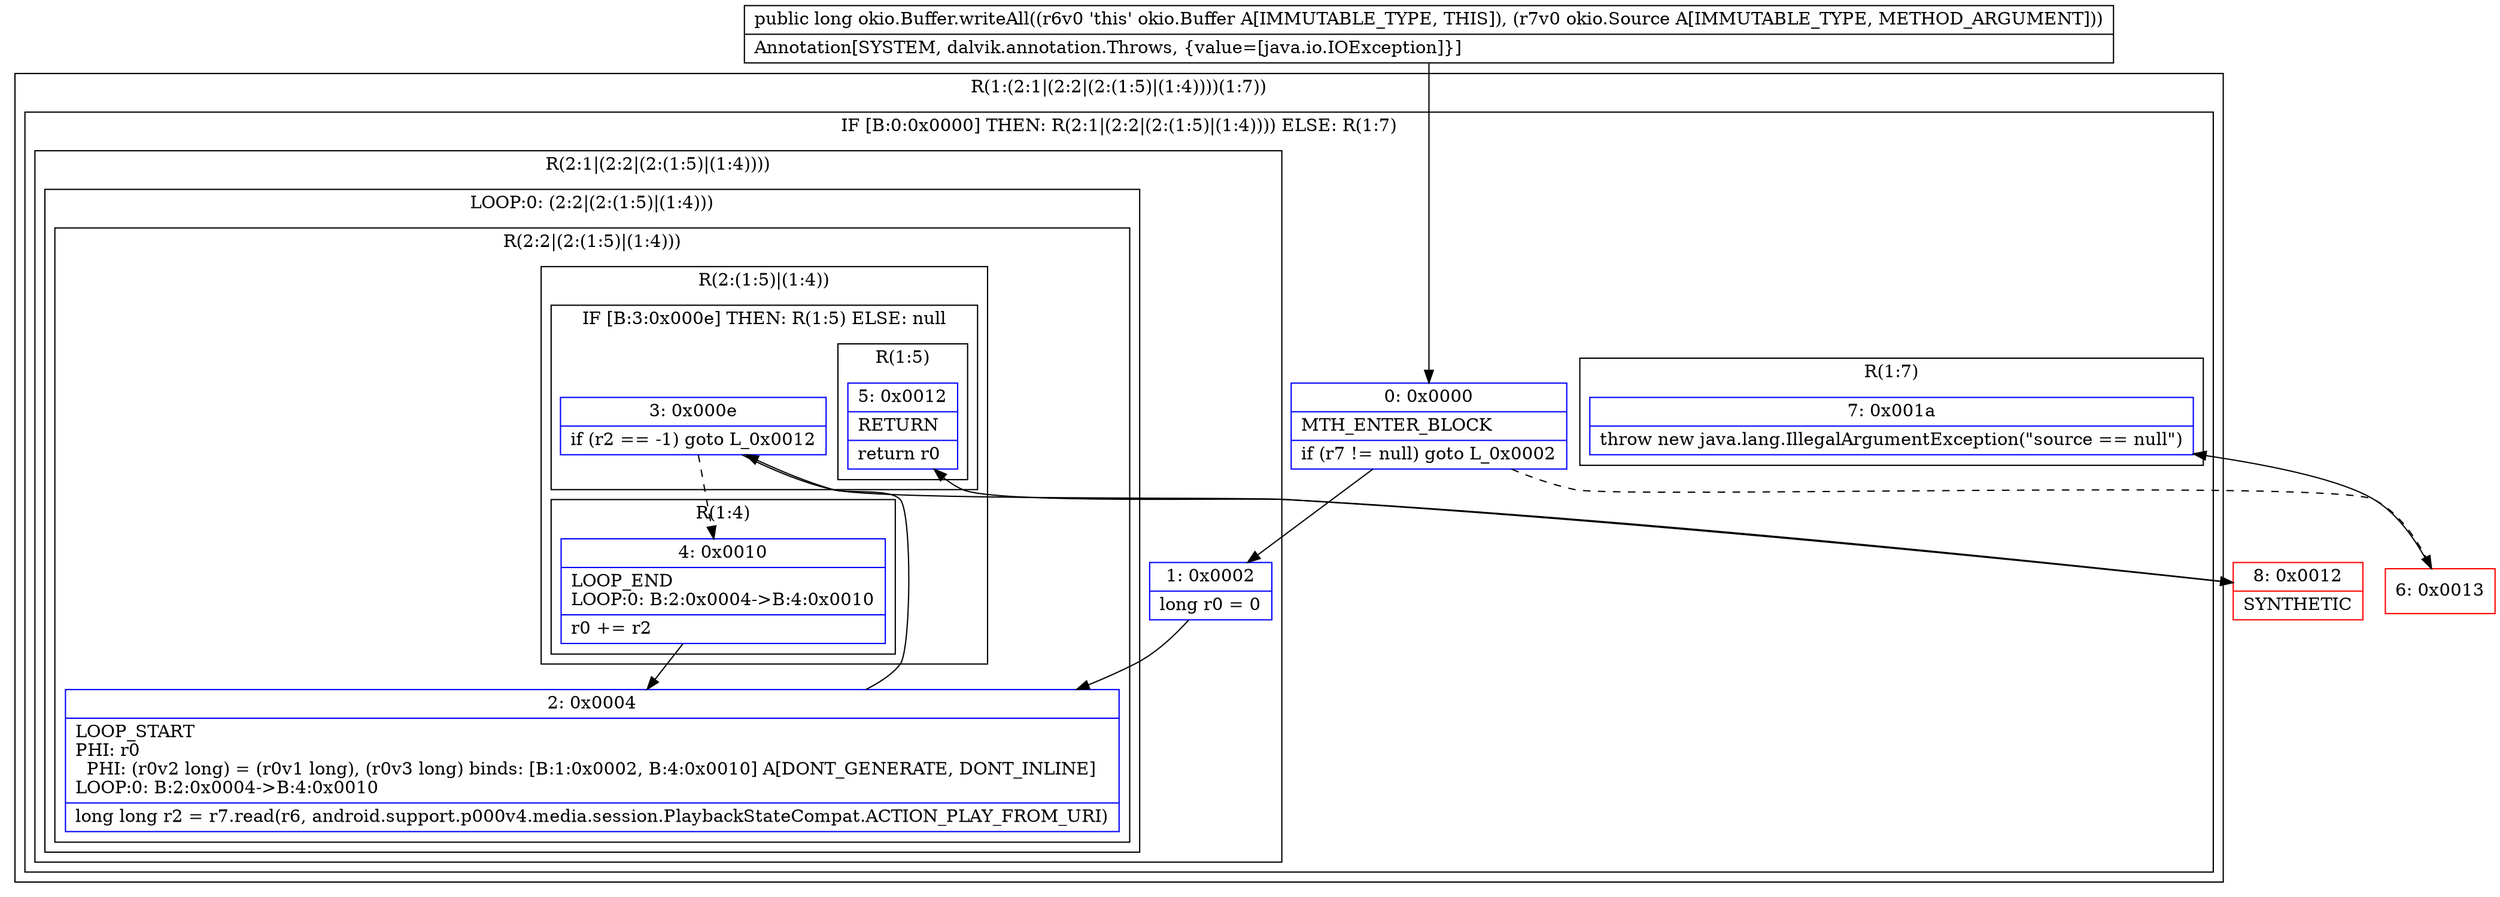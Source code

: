 digraph "CFG forokio.Buffer.writeAll(Lokio\/Source;)J" {
subgraph cluster_Region_1324513865 {
label = "R(1:(2:1|(2:2|(2:(1:5)|(1:4))))(1:7))";
node [shape=record,color=blue];
subgraph cluster_IfRegion_676711145 {
label = "IF [B:0:0x0000] THEN: R(2:1|(2:2|(2:(1:5)|(1:4)))) ELSE: R(1:7)";
node [shape=record,color=blue];
Node_0 [shape=record,label="{0\:\ 0x0000|MTH_ENTER_BLOCK\l|if (r7 != null) goto L_0x0002\l}"];
subgraph cluster_Region_1521056033 {
label = "R(2:1|(2:2|(2:(1:5)|(1:4))))";
node [shape=record,color=blue];
Node_1 [shape=record,label="{1\:\ 0x0002|long r0 = 0\l}"];
subgraph cluster_LoopRegion_391826194 {
label = "LOOP:0: (2:2|(2:(1:5)|(1:4)))";
node [shape=record,color=blue];
subgraph cluster_Region_1479240528 {
label = "R(2:2|(2:(1:5)|(1:4)))";
node [shape=record,color=blue];
Node_2 [shape=record,label="{2\:\ 0x0004|LOOP_START\lPHI: r0 \l  PHI: (r0v2 long) = (r0v1 long), (r0v3 long) binds: [B:1:0x0002, B:4:0x0010] A[DONT_GENERATE, DONT_INLINE]\lLOOP:0: B:2:0x0004\-\>B:4:0x0010\l|long long r2 = r7.read(r6, android.support.p000v4.media.session.PlaybackStateCompat.ACTION_PLAY_FROM_URI)\l}"];
subgraph cluster_Region_400148642 {
label = "R(2:(1:5)|(1:4))";
node [shape=record,color=blue];
subgraph cluster_IfRegion_1239052549 {
label = "IF [B:3:0x000e] THEN: R(1:5) ELSE: null";
node [shape=record,color=blue];
Node_3 [shape=record,label="{3\:\ 0x000e|if (r2 == \-1) goto L_0x0012\l}"];
subgraph cluster_Region_726244346 {
label = "R(1:5)";
node [shape=record,color=blue];
Node_5 [shape=record,label="{5\:\ 0x0012|RETURN\l|return r0\l}"];
}
}
subgraph cluster_Region_1106344338 {
label = "R(1:4)";
node [shape=record,color=blue];
Node_4 [shape=record,label="{4\:\ 0x0010|LOOP_END\lLOOP:0: B:2:0x0004\-\>B:4:0x0010\l|r0 += r2\l}"];
}
}
}
}
}
subgraph cluster_Region_1252317218 {
label = "R(1:7)";
node [shape=record,color=blue];
Node_7 [shape=record,label="{7\:\ 0x001a|throw new java.lang.IllegalArgumentException(\"source == null\")\l}"];
}
}
}
Node_6 [shape=record,color=red,label="{6\:\ 0x0013}"];
Node_8 [shape=record,color=red,label="{8\:\ 0x0012|SYNTHETIC\l}"];
MethodNode[shape=record,label="{public long okio.Buffer.writeAll((r6v0 'this' okio.Buffer A[IMMUTABLE_TYPE, THIS]), (r7v0 okio.Source A[IMMUTABLE_TYPE, METHOD_ARGUMENT]))  | Annotation[SYSTEM, dalvik.annotation.Throws, \{value=[java.io.IOException]\}]\l}"];
MethodNode -> Node_0;
Node_0 -> Node_1;
Node_0 -> Node_6[style=dashed];
Node_1 -> Node_2;
Node_2 -> Node_3;
Node_3 -> Node_4[style=dashed];
Node_3 -> Node_8;
Node_4 -> Node_2;
Node_6 -> Node_7;
Node_8 -> Node_5;
}

